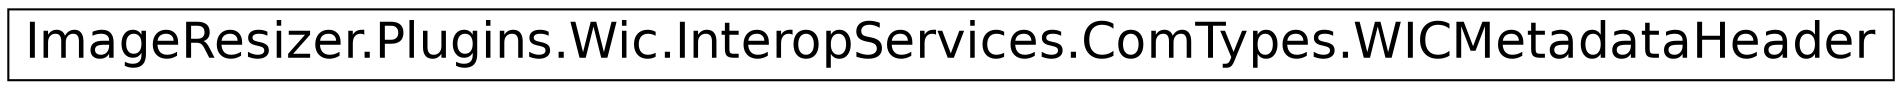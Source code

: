 digraph G
{
  edge [fontname="Helvetica",fontsize="24",labelfontname="Helvetica",labelfontsize="24"];
  node [fontname="Helvetica",fontsize="24",shape=record];
  rankdir="LR";
  Node1 [label="ImageResizer.Plugins.Wic.InteropServices.ComTypes.WICMetadataHeader",height=0.2,width=0.4,color="black", fillcolor="white", style="filled",URL="$struct_image_resizer_1_1_plugins_1_1_wic_1_1_interop_services_1_1_com_types_1_1_w_i_c_metadata_header.html"];
}
